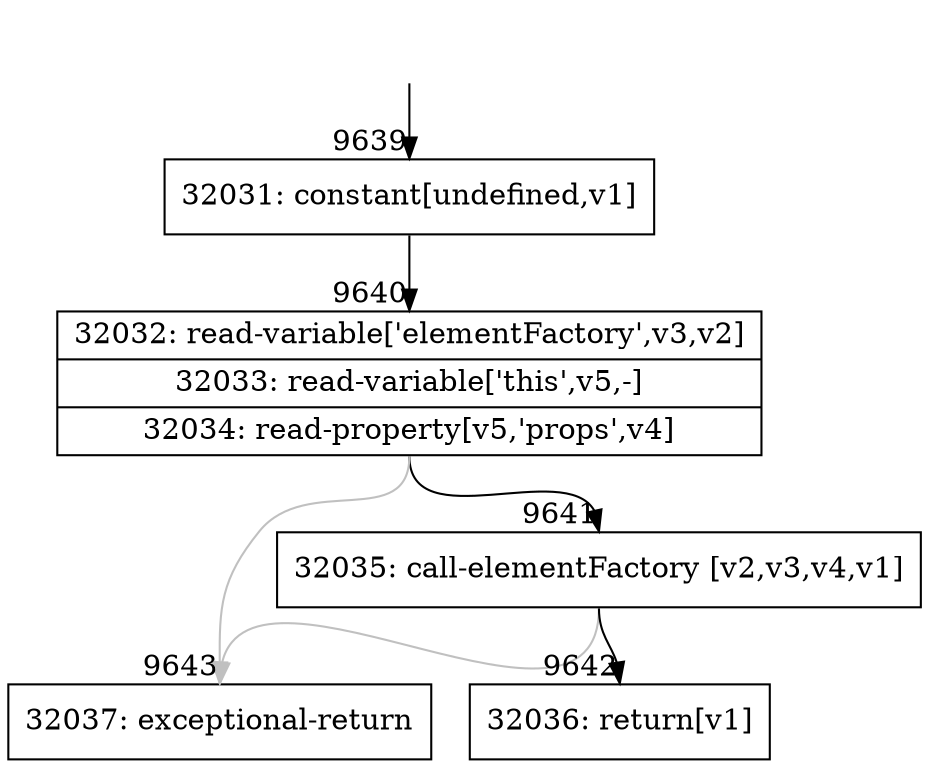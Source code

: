 digraph {
rankdir="TD"
BB_entry712[shape=none,label=""];
BB_entry712 -> BB9639 [tailport=s, headport=n, headlabel="    9639"]
BB9639 [shape=record label="{32031: constant[undefined,v1]}" ] 
BB9639 -> BB9640 [tailport=s, headport=n, headlabel="      9640"]
BB9640 [shape=record label="{32032: read-variable['elementFactory',v3,v2]|32033: read-variable['this',v5,-]|32034: read-property[v5,'props',v4]}" ] 
BB9640 -> BB9641 [tailport=s, headport=n, headlabel="      9641"]
BB9640 -> BB9643 [tailport=s, headport=n, color=gray, headlabel="      9643"]
BB9641 [shape=record label="{32035: call-elementFactory [v2,v3,v4,v1]}" ] 
BB9641 -> BB9642 [tailport=s, headport=n, headlabel="      9642"]
BB9641 -> BB9643 [tailport=s, headport=n, color=gray]
BB9642 [shape=record label="{32036: return[v1]}" ] 
BB9643 [shape=record label="{32037: exceptional-return}" ] 
//#$~ 17170
}
